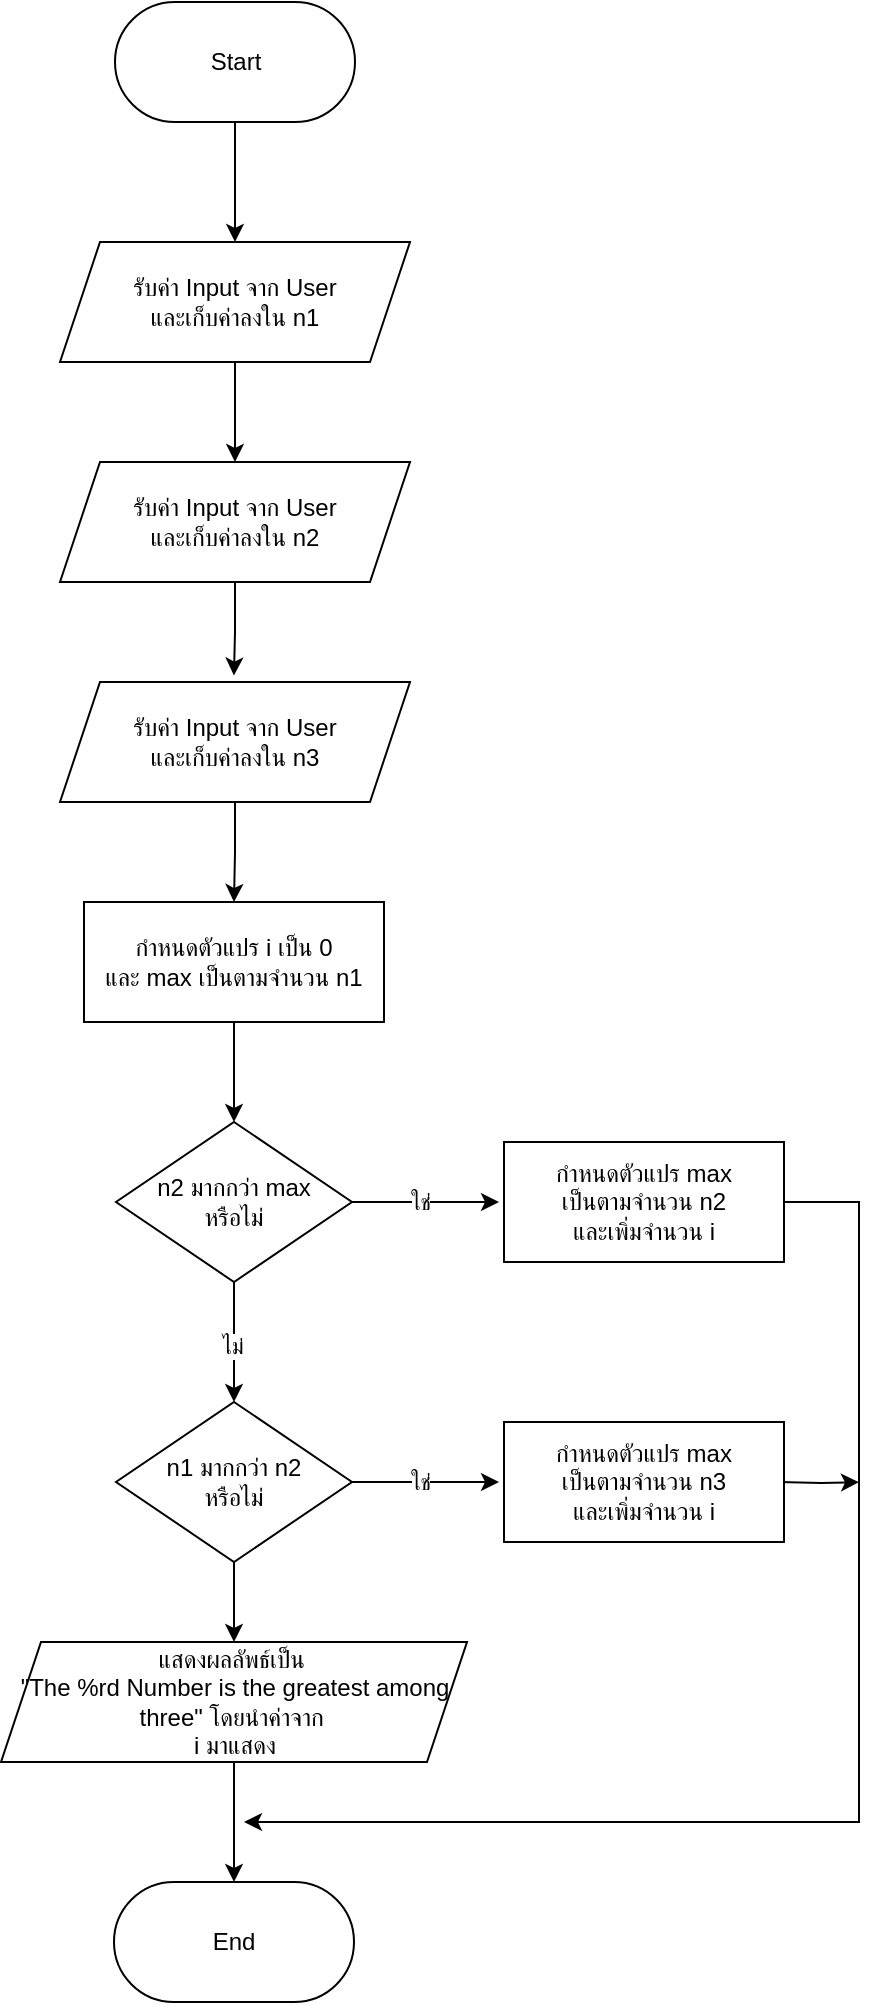 <mxfile>
    <diagram id="GdMvzoy2WEYHCAnH7OAo" name="Page-1">
        <mxGraphModel dx="1126" dy="779" grid="1" gridSize="10" guides="1" tooltips="1" connect="1" arrows="1" fold="1" page="1" pageScale="1" pageWidth="850" pageHeight="1100" math="0" shadow="0">
            <root>
                <mxCell id="0"/>
                <mxCell id="1" parent="0"/>
                <mxCell id="2" style="edgeStyle=orthogonalEdgeStyle;rounded=0;orthogonalLoop=1;jettySize=auto;html=1;exitX=0.5;exitY=1;exitDx=0;exitDy=0;entryX=0.5;entryY=0;entryDx=0;entryDy=0;" edge="1" parent="1" source="3">
                    <mxGeometry relative="1" as="geometry">
                        <mxPoint x="327.5" y="190" as="targetPoint"/>
                    </mxGeometry>
                </mxCell>
                <mxCell id="3" value="Start" style="rounded=1;whiteSpace=wrap;html=1;arcSize=50;" vertex="1" parent="1">
                    <mxGeometry x="267.5" y="70" width="120" height="60" as="geometry"/>
                </mxCell>
                <mxCell id="4" value="" style="edgeStyle=orthogonalEdgeStyle;rounded=0;orthogonalLoop=1;jettySize=auto;html=1;" edge="1" parent="1" source="8">
                    <mxGeometry relative="1" as="geometry">
                        <mxPoint x="459.5" y="670" as="targetPoint"/>
                    </mxGeometry>
                </mxCell>
                <mxCell id="5" value="ใช่" style="edgeLabel;html=1;align=center;verticalAlign=middle;resizable=0;points=[];" vertex="1" connectable="0" parent="4">
                    <mxGeometry x="-0.084" relative="1" as="geometry">
                        <mxPoint as="offset"/>
                    </mxGeometry>
                </mxCell>
                <mxCell id="6" style="edgeStyle=orthogonalEdgeStyle;rounded=0;orthogonalLoop=1;jettySize=auto;html=1;exitX=0.5;exitY=1;exitDx=0;exitDy=0;entryX=0.5;entryY=0;entryDx=0;entryDy=0;" edge="1" parent="1" source="8" target="13">
                    <mxGeometry relative="1" as="geometry"/>
                </mxCell>
                <mxCell id="7" value="ไม่" style="edgeLabel;html=1;align=center;verticalAlign=middle;resizable=0;points=[];" vertex="1" connectable="0" parent="6">
                    <mxGeometry x="0.067" y="-1" relative="1" as="geometry">
                        <mxPoint as="offset"/>
                    </mxGeometry>
                </mxCell>
                <mxCell id="8" value="n2 มากกว่า max&lt;div&gt;หรือไม่&lt;/div&gt;" style="rhombus;whiteSpace=wrap;html=1;" vertex="1" parent="1">
                    <mxGeometry x="268" y="630" width="118" height="80" as="geometry"/>
                </mxCell>
                <mxCell id="9" style="edgeStyle=orthogonalEdgeStyle;rounded=0;orthogonalLoop=1;jettySize=auto;html=1;exitX=1;exitY=0.5;exitDx=0;exitDy=0;" edge="1" parent="1">
                    <mxGeometry relative="1" as="geometry">
                        <mxPoint x="332" y="980" as="targetPoint"/>
                        <Array as="points">
                            <mxPoint x="639.5" y="670"/>
                            <mxPoint x="639.5" y="980"/>
                        </Array>
                        <mxPoint x="599.5" y="670" as="sourcePoint"/>
                    </mxGeometry>
                </mxCell>
                <mxCell id="10" value="" style="edgeStyle=orthogonalEdgeStyle;rounded=0;orthogonalLoop=1;jettySize=auto;html=1;" edge="1" parent="1" source="13">
                    <mxGeometry relative="1" as="geometry">
                        <mxPoint x="459.5" y="810" as="targetPoint"/>
                    </mxGeometry>
                </mxCell>
                <mxCell id="11" value="ใช่" style="edgeLabel;html=1;align=center;verticalAlign=middle;resizable=0;points=[];" vertex="1" connectable="0" parent="10">
                    <mxGeometry x="-0.084" relative="1" as="geometry">
                        <mxPoint as="offset"/>
                    </mxGeometry>
                </mxCell>
                <mxCell id="12" style="edgeStyle=orthogonalEdgeStyle;rounded=0;orthogonalLoop=1;jettySize=auto;html=1;exitX=0.5;exitY=1;exitDx=0;exitDy=0;entryX=0.5;entryY=0;entryDx=0;entryDy=0;" edge="1" parent="1" source="13" target="16">
                    <mxGeometry relative="1" as="geometry"/>
                </mxCell>
                <mxCell id="13" value="n1 มากกว่า n2&lt;div&gt;หรือไม่&lt;/div&gt;" style="rhombus;whiteSpace=wrap;html=1;" vertex="1" parent="1">
                    <mxGeometry x="268" y="770" width="118" height="80" as="geometry"/>
                </mxCell>
                <mxCell id="14" style="edgeStyle=orthogonalEdgeStyle;rounded=0;orthogonalLoop=1;jettySize=auto;html=1;exitX=1;exitY=0.5;exitDx=0;exitDy=0;" edge="1" parent="1">
                    <mxGeometry relative="1" as="geometry">
                        <mxPoint x="639.5" y="810.074" as="targetPoint"/>
                        <mxPoint x="599.5" y="810" as="sourcePoint"/>
                    </mxGeometry>
                </mxCell>
                <mxCell id="15" style="edgeStyle=orthogonalEdgeStyle;rounded=0;orthogonalLoop=1;jettySize=auto;html=1;exitX=0.5;exitY=1;exitDx=0;exitDy=0;entryX=0.5;entryY=0;entryDx=0;entryDy=0;" edge="1" parent="1" source="16" target="17">
                    <mxGeometry relative="1" as="geometry"/>
                </mxCell>
                <mxCell id="16" value="แสดงผลลัพธ์&lt;span style=&quot;background-color: initial;&quot;&gt;เป็น&amp;nbsp;&lt;/span&gt;&lt;div&gt;&quot;&lt;span style=&quot;background-color: initial;&quot;&gt;The %rd Number is the greatest among three&lt;/span&gt;&lt;span style=&quot;background-color: initial;&quot;&gt;&quot;&amp;nbsp;&lt;/span&gt;&lt;span style=&quot;background-color: initial;&quot;&gt;โดยนำค่าจาก&amp;nbsp;&lt;/span&gt;&lt;/div&gt;&lt;div&gt;i มาแสดง&lt;/div&gt;" style="shape=parallelogram;perimeter=parallelogramPerimeter;whiteSpace=wrap;html=1;fixedSize=1;" vertex="1" parent="1">
                    <mxGeometry x="210.5" y="890" width="233" height="60" as="geometry"/>
                </mxCell>
                <mxCell id="17" value="End" style="rounded=1;whiteSpace=wrap;html=1;arcSize=50;" vertex="1" parent="1">
                    <mxGeometry x="267" y="1010" width="120" height="60" as="geometry"/>
                </mxCell>
                <mxCell id="18" style="edgeStyle=orthogonalEdgeStyle;rounded=0;orthogonalLoop=1;jettySize=auto;html=1;exitX=0.5;exitY=1;exitDx=0;exitDy=0;" edge="1" parent="1" source="19" target="20">
                    <mxGeometry relative="1" as="geometry"/>
                </mxCell>
                <mxCell id="19" value="รับค่า Input จาก User&lt;div&gt;และเก็บค่าลงใน n1&lt;/div&gt;" style="shape=parallelogram;perimeter=parallelogramPerimeter;whiteSpace=wrap;html=1;fixedSize=1;" vertex="1" parent="1">
                    <mxGeometry x="240" y="190" width="175" height="60" as="geometry"/>
                </mxCell>
                <mxCell id="20" value="รับค่า Input จาก User&lt;div&gt;และเก็บค่าลงใน n2&lt;/div&gt;" style="shape=parallelogram;perimeter=parallelogramPerimeter;whiteSpace=wrap;html=1;fixedSize=1;" vertex="1" parent="1">
                    <mxGeometry x="240" y="300" width="175" height="60" as="geometry"/>
                </mxCell>
                <mxCell id="21" style="edgeStyle=orthogonalEdgeStyle;rounded=0;orthogonalLoop=1;jettySize=auto;html=1;exitX=0.5;exitY=1;exitDx=0;exitDy=0;entryX=0.5;entryY=0;entryDx=0;entryDy=0;" edge="1" parent="1" source="22" target="25">
                    <mxGeometry relative="1" as="geometry"/>
                </mxCell>
                <mxCell id="22" value="รับค่า Input จาก User&lt;div&gt;และเก็บค่าลงใน n3&lt;/div&gt;" style="shape=parallelogram;perimeter=parallelogramPerimeter;whiteSpace=wrap;html=1;fixedSize=1;" vertex="1" parent="1">
                    <mxGeometry x="240" y="410" width="175" height="60" as="geometry"/>
                </mxCell>
                <mxCell id="23" style="edgeStyle=orthogonalEdgeStyle;rounded=0;orthogonalLoop=1;jettySize=auto;html=1;exitX=0.5;exitY=1;exitDx=0;exitDy=0;entryX=0.497;entryY=-0.054;entryDx=0;entryDy=0;entryPerimeter=0;" edge="1" parent="1" source="20" target="22">
                    <mxGeometry relative="1" as="geometry"/>
                </mxCell>
                <mxCell id="24" style="edgeStyle=orthogonalEdgeStyle;rounded=0;orthogonalLoop=1;jettySize=auto;html=1;exitX=0.5;exitY=1;exitDx=0;exitDy=0;entryX=0.5;entryY=0;entryDx=0;entryDy=0;" edge="1" parent="1" source="25" target="8">
                    <mxGeometry relative="1" as="geometry"/>
                </mxCell>
                <mxCell id="25" value="กำหนดตัวแปร i เป็น 0&lt;div&gt;และ max เป็นตามจำนวน n1&lt;/div&gt;" style="rounded=0;whiteSpace=wrap;html=1;" vertex="1" parent="1">
                    <mxGeometry x="252" y="520" width="150" height="60" as="geometry"/>
                </mxCell>
                <mxCell id="26" value="กำหนดตัวแปร max&lt;div&gt;เป็นตามจำนวน n2&lt;/div&gt;&lt;div&gt;และเพิ่มจำนวน i&lt;/div&gt;" style="rounded=0;whiteSpace=wrap;html=1;" vertex="1" parent="1">
                    <mxGeometry x="462" y="640" width="140" height="60" as="geometry"/>
                </mxCell>
                <mxCell id="27" value="กำหนดตัวแปร max&lt;div&gt;เป็นตามจำนวน n3&lt;/div&gt;&lt;div&gt;และเพิ่มจำนวน i&lt;/div&gt;" style="rounded=0;whiteSpace=wrap;html=1;" vertex="1" parent="1">
                    <mxGeometry x="462" y="780" width="140" height="60" as="geometry"/>
                </mxCell>
            </root>
        </mxGraphModel>
    </diagram>
</mxfile>